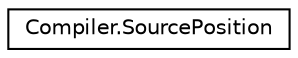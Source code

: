 digraph "Graphical Class Hierarchy"
{
  edge [fontname="Helvetica",fontsize="10",labelfontname="Helvetica",labelfontsize="10"];
  node [fontname="Helvetica",fontsize="10",shape=record];
  rankdir="LR";
  Node0 [label="Compiler.SourcePosition",height=0.2,width=0.4,color="black", fillcolor="white", style="filled",URL="$df/dae/class_compiler_1_1_source_position.html"];
}
